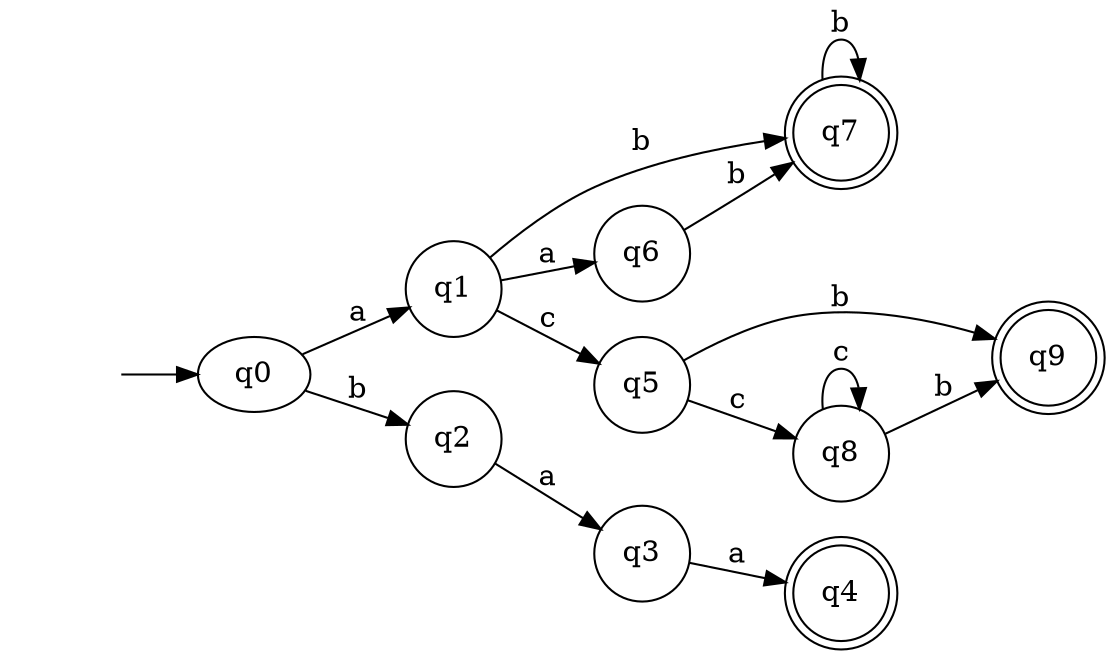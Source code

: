 digraph "DFA FROM SUBSETS" {
	graph [rankdir=LR]
	"" [label="" shape=plaintext]
	q4 [label=q4 shape=doublecircle]
	q7 [label=q7 shape=doublecircle]
	q9 [label=q9 shape=doublecircle]
	q1 [label=q1 shape=circle]
	q6 [label=q6 shape=circle]
	q5 [label=q5 shape=circle]
	q3 [label=q3 shape=circle]
	q8 [label=q8 shape=circle]
	q2 [label=q2 shape=circle]
	"" -> q0 [label=""]
	q0 -> q1 [label=a]
	q0 -> q2 [label=b]
	q2 -> q3 [label=a]
	q3 -> q4 [label=a]
	q1 -> q5 [label=c]
	q1 -> q6 [label=a]
	q1 -> q7 [label=b]
	q7 -> q7 [label=b]
	q6 -> q7 [label=b]
	q5 -> q8 [label=c]
	q5 -> q9 [label=b]
	q8 -> q8 [label=c]
	q8 -> q9 [label=b]
}
